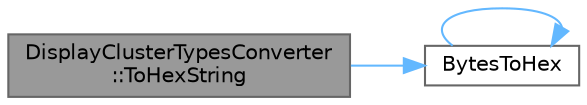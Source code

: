digraph "DisplayClusterTypesConverter::ToHexString"
{
 // INTERACTIVE_SVG=YES
 // LATEX_PDF_SIZE
  bgcolor="transparent";
  edge [fontname=Helvetica,fontsize=10,labelfontname=Helvetica,labelfontsize=10];
  node [fontname=Helvetica,fontsize=10,shape=box,height=0.2,width=0.4];
  rankdir="LR";
  Node1 [id="Node000001",label="DisplayClusterTypesConverter\l::ToHexString",height=0.2,width=0.4,color="gray40", fillcolor="grey60", style="filled", fontcolor="black",tooltip=" "];
  Node1 -> Node2 [id="edge1_Node000001_Node000002",color="steelblue1",style="solid",tooltip=" "];
  Node2 [id="Node000002",label="BytesToHex",height=0.2,width=0.4,color="grey40", fillcolor="white", style="filled",URL="$d5/dba/UnrealString_8h.html#a2b87cca823a7cb9ba9427af71356de8b",tooltip="Convert bytes to uppercase hex string."];
  Node2 -> Node2 [id="edge2_Node000002_Node000002",color="steelblue1",style="solid",tooltip=" "];
}
